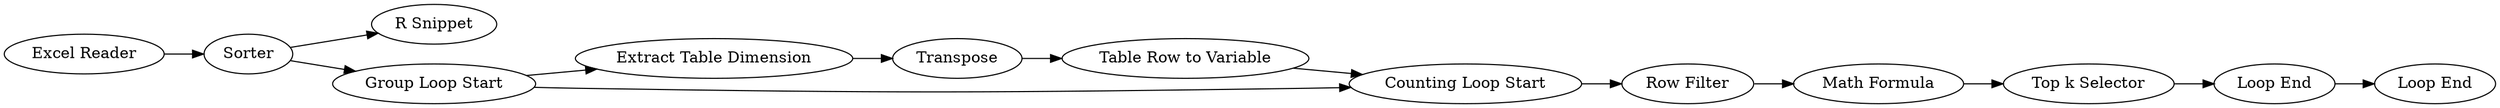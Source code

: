 digraph {
	1 [label="Excel Reader"]
	2 [label=Sorter]
	20 [label="R Snippet"]
	21 [label="Group Loop Start"]
	22 [label="Extract Table Dimension"]
	23 [label=Transpose]
	27 [label="Table Row to Variable"]
	28 [label="Counting Loop Start"]
	30 [label="Math Formula"]
	31 [label="Row Filter"]
	33 [label="Loop End"]
	34 [label="Top k Selector"]
	35 [label="Loop End"]
	1 -> 2
	2 -> 20
	2 -> 21
	21 -> 22
	21 -> 28
	22 -> 23
	23 -> 27
	27 -> 28
	28 -> 31
	30 -> 34
	31 -> 30
	33 -> 35
	34 -> 33
	rankdir=LR
}

